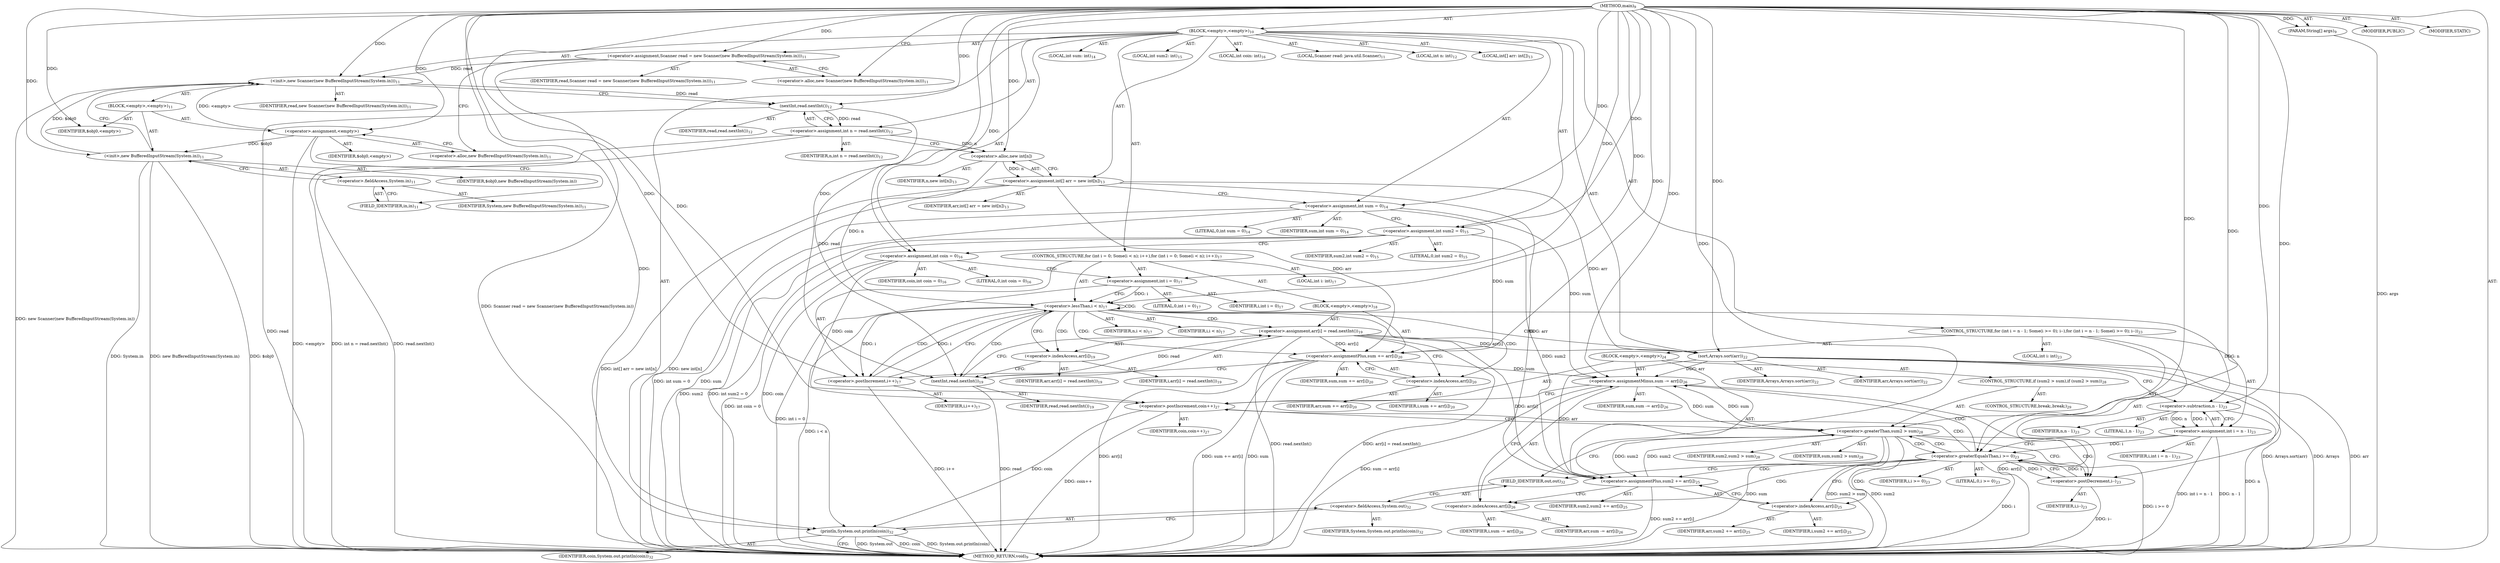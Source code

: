 digraph "main" {  
"19" [label = <(METHOD,main)<SUB>9</SUB>> ]
"20" [label = <(PARAM,String[] args)<SUB>9</SUB>> ]
"21" [label = <(BLOCK,&lt;empty&gt;,&lt;empty&gt;)<SUB>10</SUB>> ]
"4" [label = <(LOCAL,Scanner read: java.util.Scanner)<SUB>11</SUB>> ]
"22" [label = <(&lt;operator&gt;.assignment,Scanner read = new Scanner(new BufferedInputStream(System.in)))<SUB>11</SUB>> ]
"23" [label = <(IDENTIFIER,read,Scanner read = new Scanner(new BufferedInputStream(System.in)))<SUB>11</SUB>> ]
"24" [label = <(&lt;operator&gt;.alloc,new Scanner(new BufferedInputStream(System.in)))<SUB>11</SUB>> ]
"25" [label = <(&lt;init&gt;,new Scanner(new BufferedInputStream(System.in)))<SUB>11</SUB>> ]
"3" [label = <(IDENTIFIER,read,new Scanner(new BufferedInputStream(System.in)))<SUB>11</SUB>> ]
"26" [label = <(BLOCK,&lt;empty&gt;,&lt;empty&gt;)<SUB>11</SUB>> ]
"27" [label = <(&lt;operator&gt;.assignment,&lt;empty&gt;)> ]
"28" [label = <(IDENTIFIER,$obj0,&lt;empty&gt;)> ]
"29" [label = <(&lt;operator&gt;.alloc,new BufferedInputStream(System.in))<SUB>11</SUB>> ]
"30" [label = <(&lt;init&gt;,new BufferedInputStream(System.in))<SUB>11</SUB>> ]
"31" [label = <(IDENTIFIER,$obj0,new BufferedInputStream(System.in))> ]
"32" [label = <(&lt;operator&gt;.fieldAccess,System.in)<SUB>11</SUB>> ]
"33" [label = <(IDENTIFIER,System,new BufferedInputStream(System.in))<SUB>11</SUB>> ]
"34" [label = <(FIELD_IDENTIFIER,in,in)<SUB>11</SUB>> ]
"35" [label = <(IDENTIFIER,$obj0,&lt;empty&gt;)> ]
"36" [label = <(LOCAL,int n: int)<SUB>12</SUB>> ]
"37" [label = <(&lt;operator&gt;.assignment,int n = read.nextInt())<SUB>12</SUB>> ]
"38" [label = <(IDENTIFIER,n,int n = read.nextInt())<SUB>12</SUB>> ]
"39" [label = <(nextInt,read.nextInt())<SUB>12</SUB>> ]
"40" [label = <(IDENTIFIER,read,read.nextInt())<SUB>12</SUB>> ]
"41" [label = <(LOCAL,int[] arr: int[])<SUB>13</SUB>> ]
"42" [label = <(&lt;operator&gt;.assignment,int[] arr = new int[n])<SUB>13</SUB>> ]
"43" [label = <(IDENTIFIER,arr,int[] arr = new int[n])<SUB>13</SUB>> ]
"44" [label = <(&lt;operator&gt;.alloc,new int[n])> ]
"45" [label = <(IDENTIFIER,n,new int[n])<SUB>13</SUB>> ]
"46" [label = <(LOCAL,int sum: int)<SUB>14</SUB>> ]
"47" [label = <(&lt;operator&gt;.assignment,int sum = 0)<SUB>14</SUB>> ]
"48" [label = <(IDENTIFIER,sum,int sum = 0)<SUB>14</SUB>> ]
"49" [label = <(LITERAL,0,int sum = 0)<SUB>14</SUB>> ]
"50" [label = <(LOCAL,int sum2: int)<SUB>15</SUB>> ]
"51" [label = <(&lt;operator&gt;.assignment,int sum2 = 0)<SUB>15</SUB>> ]
"52" [label = <(IDENTIFIER,sum2,int sum2 = 0)<SUB>15</SUB>> ]
"53" [label = <(LITERAL,0,int sum2 = 0)<SUB>15</SUB>> ]
"54" [label = <(LOCAL,int coin: int)<SUB>16</SUB>> ]
"55" [label = <(&lt;operator&gt;.assignment,int coin = 0)<SUB>16</SUB>> ]
"56" [label = <(IDENTIFIER,coin,int coin = 0)<SUB>16</SUB>> ]
"57" [label = <(LITERAL,0,int coin = 0)<SUB>16</SUB>> ]
"58" [label = <(CONTROL_STRUCTURE,for (int i = 0; Some(i &lt; n); i++),for (int i = 0; Some(i &lt; n); i++))<SUB>17</SUB>> ]
"59" [label = <(LOCAL,int i: int)<SUB>17</SUB>> ]
"60" [label = <(&lt;operator&gt;.assignment,int i = 0)<SUB>17</SUB>> ]
"61" [label = <(IDENTIFIER,i,int i = 0)<SUB>17</SUB>> ]
"62" [label = <(LITERAL,0,int i = 0)<SUB>17</SUB>> ]
"63" [label = <(&lt;operator&gt;.lessThan,i &lt; n)<SUB>17</SUB>> ]
"64" [label = <(IDENTIFIER,i,i &lt; n)<SUB>17</SUB>> ]
"65" [label = <(IDENTIFIER,n,i &lt; n)<SUB>17</SUB>> ]
"66" [label = <(&lt;operator&gt;.postIncrement,i++)<SUB>17</SUB>> ]
"67" [label = <(IDENTIFIER,i,i++)<SUB>17</SUB>> ]
"68" [label = <(BLOCK,&lt;empty&gt;,&lt;empty&gt;)<SUB>18</SUB>> ]
"69" [label = <(&lt;operator&gt;.assignment,arr[i] = read.nextInt())<SUB>19</SUB>> ]
"70" [label = <(&lt;operator&gt;.indexAccess,arr[i])<SUB>19</SUB>> ]
"71" [label = <(IDENTIFIER,arr,arr[i] = read.nextInt())<SUB>19</SUB>> ]
"72" [label = <(IDENTIFIER,i,arr[i] = read.nextInt())<SUB>19</SUB>> ]
"73" [label = <(nextInt,read.nextInt())<SUB>19</SUB>> ]
"74" [label = <(IDENTIFIER,read,read.nextInt())<SUB>19</SUB>> ]
"75" [label = <(&lt;operator&gt;.assignmentPlus,sum += arr[i])<SUB>20</SUB>> ]
"76" [label = <(IDENTIFIER,sum,sum += arr[i])<SUB>20</SUB>> ]
"77" [label = <(&lt;operator&gt;.indexAccess,arr[i])<SUB>20</SUB>> ]
"78" [label = <(IDENTIFIER,arr,sum += arr[i])<SUB>20</SUB>> ]
"79" [label = <(IDENTIFIER,i,sum += arr[i])<SUB>20</SUB>> ]
"80" [label = <(sort,Arrays.sort(arr))<SUB>22</SUB>> ]
"81" [label = <(IDENTIFIER,Arrays,Arrays.sort(arr))<SUB>22</SUB>> ]
"82" [label = <(IDENTIFIER,arr,Arrays.sort(arr))<SUB>22</SUB>> ]
"83" [label = <(CONTROL_STRUCTURE,for (int i = n - 1; Some(i &gt;= 0); i--),for (int i = n - 1; Some(i &gt;= 0); i--))<SUB>23</SUB>> ]
"84" [label = <(LOCAL,int i: int)<SUB>23</SUB>> ]
"85" [label = <(&lt;operator&gt;.assignment,int i = n - 1)<SUB>23</SUB>> ]
"86" [label = <(IDENTIFIER,i,int i = n - 1)<SUB>23</SUB>> ]
"87" [label = <(&lt;operator&gt;.subtraction,n - 1)<SUB>23</SUB>> ]
"88" [label = <(IDENTIFIER,n,n - 1)<SUB>23</SUB>> ]
"89" [label = <(LITERAL,1,n - 1)<SUB>23</SUB>> ]
"90" [label = <(&lt;operator&gt;.greaterEqualsThan,i &gt;= 0)<SUB>23</SUB>> ]
"91" [label = <(IDENTIFIER,i,i &gt;= 0)<SUB>23</SUB>> ]
"92" [label = <(LITERAL,0,i &gt;= 0)<SUB>23</SUB>> ]
"93" [label = <(&lt;operator&gt;.postDecrement,i--)<SUB>23</SUB>> ]
"94" [label = <(IDENTIFIER,i,i--)<SUB>23</SUB>> ]
"95" [label = <(BLOCK,&lt;empty&gt;,&lt;empty&gt;)<SUB>24</SUB>> ]
"96" [label = <(&lt;operator&gt;.assignmentPlus,sum2 += arr[i])<SUB>25</SUB>> ]
"97" [label = <(IDENTIFIER,sum2,sum2 += arr[i])<SUB>25</SUB>> ]
"98" [label = <(&lt;operator&gt;.indexAccess,arr[i])<SUB>25</SUB>> ]
"99" [label = <(IDENTIFIER,arr,sum2 += arr[i])<SUB>25</SUB>> ]
"100" [label = <(IDENTIFIER,i,sum2 += arr[i])<SUB>25</SUB>> ]
"101" [label = <(&lt;operator&gt;.assignmentMinus,sum -= arr[i])<SUB>26</SUB>> ]
"102" [label = <(IDENTIFIER,sum,sum -= arr[i])<SUB>26</SUB>> ]
"103" [label = <(&lt;operator&gt;.indexAccess,arr[i])<SUB>26</SUB>> ]
"104" [label = <(IDENTIFIER,arr,sum -= arr[i])<SUB>26</SUB>> ]
"105" [label = <(IDENTIFIER,i,sum -= arr[i])<SUB>26</SUB>> ]
"106" [label = <(&lt;operator&gt;.postIncrement,coin++)<SUB>27</SUB>> ]
"107" [label = <(IDENTIFIER,coin,coin++)<SUB>27</SUB>> ]
"108" [label = <(CONTROL_STRUCTURE,if (sum2 &gt; sum),if (sum2 &gt; sum))<SUB>28</SUB>> ]
"109" [label = <(&lt;operator&gt;.greaterThan,sum2 &gt; sum)<SUB>28</SUB>> ]
"110" [label = <(IDENTIFIER,sum2,sum2 &gt; sum)<SUB>28</SUB>> ]
"111" [label = <(IDENTIFIER,sum,sum2 &gt; sum)<SUB>28</SUB>> ]
"112" [label = <(CONTROL_STRUCTURE,break;,break;)<SUB>29</SUB>> ]
"113" [label = <(println,System.out.println(coin))<SUB>32</SUB>> ]
"114" [label = <(&lt;operator&gt;.fieldAccess,System.out)<SUB>32</SUB>> ]
"115" [label = <(IDENTIFIER,System,System.out.println(coin))<SUB>32</SUB>> ]
"116" [label = <(FIELD_IDENTIFIER,out,out)<SUB>32</SUB>> ]
"117" [label = <(IDENTIFIER,coin,System.out.println(coin))<SUB>32</SUB>> ]
"118" [label = <(MODIFIER,PUBLIC)> ]
"119" [label = <(MODIFIER,STATIC)> ]
"120" [label = <(METHOD_RETURN,void)<SUB>9</SUB>> ]
  "19" -> "20"  [ label = "AST: "] 
  "19" -> "21"  [ label = "AST: "] 
  "19" -> "118"  [ label = "AST: "] 
  "19" -> "119"  [ label = "AST: "] 
  "19" -> "120"  [ label = "AST: "] 
  "21" -> "4"  [ label = "AST: "] 
  "21" -> "22"  [ label = "AST: "] 
  "21" -> "25"  [ label = "AST: "] 
  "21" -> "36"  [ label = "AST: "] 
  "21" -> "37"  [ label = "AST: "] 
  "21" -> "41"  [ label = "AST: "] 
  "21" -> "42"  [ label = "AST: "] 
  "21" -> "46"  [ label = "AST: "] 
  "21" -> "47"  [ label = "AST: "] 
  "21" -> "50"  [ label = "AST: "] 
  "21" -> "51"  [ label = "AST: "] 
  "21" -> "54"  [ label = "AST: "] 
  "21" -> "55"  [ label = "AST: "] 
  "21" -> "58"  [ label = "AST: "] 
  "21" -> "80"  [ label = "AST: "] 
  "21" -> "83"  [ label = "AST: "] 
  "21" -> "113"  [ label = "AST: "] 
  "22" -> "23"  [ label = "AST: "] 
  "22" -> "24"  [ label = "AST: "] 
  "25" -> "3"  [ label = "AST: "] 
  "25" -> "26"  [ label = "AST: "] 
  "26" -> "27"  [ label = "AST: "] 
  "26" -> "30"  [ label = "AST: "] 
  "26" -> "35"  [ label = "AST: "] 
  "27" -> "28"  [ label = "AST: "] 
  "27" -> "29"  [ label = "AST: "] 
  "30" -> "31"  [ label = "AST: "] 
  "30" -> "32"  [ label = "AST: "] 
  "32" -> "33"  [ label = "AST: "] 
  "32" -> "34"  [ label = "AST: "] 
  "37" -> "38"  [ label = "AST: "] 
  "37" -> "39"  [ label = "AST: "] 
  "39" -> "40"  [ label = "AST: "] 
  "42" -> "43"  [ label = "AST: "] 
  "42" -> "44"  [ label = "AST: "] 
  "44" -> "45"  [ label = "AST: "] 
  "47" -> "48"  [ label = "AST: "] 
  "47" -> "49"  [ label = "AST: "] 
  "51" -> "52"  [ label = "AST: "] 
  "51" -> "53"  [ label = "AST: "] 
  "55" -> "56"  [ label = "AST: "] 
  "55" -> "57"  [ label = "AST: "] 
  "58" -> "59"  [ label = "AST: "] 
  "58" -> "60"  [ label = "AST: "] 
  "58" -> "63"  [ label = "AST: "] 
  "58" -> "66"  [ label = "AST: "] 
  "58" -> "68"  [ label = "AST: "] 
  "60" -> "61"  [ label = "AST: "] 
  "60" -> "62"  [ label = "AST: "] 
  "63" -> "64"  [ label = "AST: "] 
  "63" -> "65"  [ label = "AST: "] 
  "66" -> "67"  [ label = "AST: "] 
  "68" -> "69"  [ label = "AST: "] 
  "68" -> "75"  [ label = "AST: "] 
  "69" -> "70"  [ label = "AST: "] 
  "69" -> "73"  [ label = "AST: "] 
  "70" -> "71"  [ label = "AST: "] 
  "70" -> "72"  [ label = "AST: "] 
  "73" -> "74"  [ label = "AST: "] 
  "75" -> "76"  [ label = "AST: "] 
  "75" -> "77"  [ label = "AST: "] 
  "77" -> "78"  [ label = "AST: "] 
  "77" -> "79"  [ label = "AST: "] 
  "80" -> "81"  [ label = "AST: "] 
  "80" -> "82"  [ label = "AST: "] 
  "83" -> "84"  [ label = "AST: "] 
  "83" -> "85"  [ label = "AST: "] 
  "83" -> "90"  [ label = "AST: "] 
  "83" -> "93"  [ label = "AST: "] 
  "83" -> "95"  [ label = "AST: "] 
  "85" -> "86"  [ label = "AST: "] 
  "85" -> "87"  [ label = "AST: "] 
  "87" -> "88"  [ label = "AST: "] 
  "87" -> "89"  [ label = "AST: "] 
  "90" -> "91"  [ label = "AST: "] 
  "90" -> "92"  [ label = "AST: "] 
  "93" -> "94"  [ label = "AST: "] 
  "95" -> "96"  [ label = "AST: "] 
  "95" -> "101"  [ label = "AST: "] 
  "95" -> "106"  [ label = "AST: "] 
  "95" -> "108"  [ label = "AST: "] 
  "96" -> "97"  [ label = "AST: "] 
  "96" -> "98"  [ label = "AST: "] 
  "98" -> "99"  [ label = "AST: "] 
  "98" -> "100"  [ label = "AST: "] 
  "101" -> "102"  [ label = "AST: "] 
  "101" -> "103"  [ label = "AST: "] 
  "103" -> "104"  [ label = "AST: "] 
  "103" -> "105"  [ label = "AST: "] 
  "106" -> "107"  [ label = "AST: "] 
  "108" -> "109"  [ label = "AST: "] 
  "108" -> "112"  [ label = "AST: "] 
  "109" -> "110"  [ label = "AST: "] 
  "109" -> "111"  [ label = "AST: "] 
  "113" -> "114"  [ label = "AST: "] 
  "113" -> "117"  [ label = "AST: "] 
  "114" -> "115"  [ label = "AST: "] 
  "114" -> "116"  [ label = "AST: "] 
  "22" -> "29"  [ label = "CFG: "] 
  "25" -> "39"  [ label = "CFG: "] 
  "37" -> "44"  [ label = "CFG: "] 
  "42" -> "47"  [ label = "CFG: "] 
  "47" -> "51"  [ label = "CFG: "] 
  "51" -> "55"  [ label = "CFG: "] 
  "55" -> "60"  [ label = "CFG: "] 
  "80" -> "87"  [ label = "CFG: "] 
  "113" -> "120"  [ label = "CFG: "] 
  "24" -> "22"  [ label = "CFG: "] 
  "39" -> "37"  [ label = "CFG: "] 
  "44" -> "42"  [ label = "CFG: "] 
  "60" -> "63"  [ label = "CFG: "] 
  "63" -> "70"  [ label = "CFG: "] 
  "63" -> "80"  [ label = "CFG: "] 
  "66" -> "63"  [ label = "CFG: "] 
  "85" -> "90"  [ label = "CFG: "] 
  "90" -> "98"  [ label = "CFG: "] 
  "90" -> "116"  [ label = "CFG: "] 
  "93" -> "90"  [ label = "CFG: "] 
  "114" -> "113"  [ label = "CFG: "] 
  "27" -> "34"  [ label = "CFG: "] 
  "30" -> "25"  [ label = "CFG: "] 
  "69" -> "77"  [ label = "CFG: "] 
  "75" -> "66"  [ label = "CFG: "] 
  "87" -> "85"  [ label = "CFG: "] 
  "96" -> "103"  [ label = "CFG: "] 
  "101" -> "106"  [ label = "CFG: "] 
  "106" -> "109"  [ label = "CFG: "] 
  "116" -> "114"  [ label = "CFG: "] 
  "29" -> "27"  [ label = "CFG: "] 
  "32" -> "30"  [ label = "CFG: "] 
  "70" -> "73"  [ label = "CFG: "] 
  "73" -> "69"  [ label = "CFG: "] 
  "77" -> "75"  [ label = "CFG: "] 
  "98" -> "96"  [ label = "CFG: "] 
  "103" -> "101"  [ label = "CFG: "] 
  "109" -> "116"  [ label = "CFG: "] 
  "109" -> "93"  [ label = "CFG: "] 
  "34" -> "32"  [ label = "CFG: "] 
  "19" -> "24"  [ label = "CFG: "] 
  "20" -> "120"  [ label = "DDG: args"] 
  "22" -> "120"  [ label = "DDG: Scanner read = new Scanner(new BufferedInputStream(System.in))"] 
  "27" -> "120"  [ label = "DDG: &lt;empty&gt;"] 
  "30" -> "120"  [ label = "DDG: $obj0"] 
  "30" -> "120"  [ label = "DDG: System.in"] 
  "30" -> "120"  [ label = "DDG: new BufferedInputStream(System.in)"] 
  "25" -> "120"  [ label = "DDG: new Scanner(new BufferedInputStream(System.in))"] 
  "39" -> "120"  [ label = "DDG: read"] 
  "37" -> "120"  [ label = "DDG: read.nextInt()"] 
  "37" -> "120"  [ label = "DDG: int n = read.nextInt()"] 
  "42" -> "120"  [ label = "DDG: new int[n]"] 
  "42" -> "120"  [ label = "DDG: int[] arr = new int[n]"] 
  "47" -> "120"  [ label = "DDG: sum"] 
  "47" -> "120"  [ label = "DDG: int sum = 0"] 
  "51" -> "120"  [ label = "DDG: sum2"] 
  "51" -> "120"  [ label = "DDG: int sum2 = 0"] 
  "55" -> "120"  [ label = "DDG: int coin = 0"] 
  "60" -> "120"  [ label = "DDG: int i = 0"] 
  "63" -> "120"  [ label = "DDG: i &lt; n"] 
  "80" -> "120"  [ label = "DDG: arr"] 
  "80" -> "120"  [ label = "DDG: Arrays.sort(arr)"] 
  "87" -> "120"  [ label = "DDG: n"] 
  "85" -> "120"  [ label = "DDG: n - 1"] 
  "85" -> "120"  [ label = "DDG: int i = n - 1"] 
  "90" -> "120"  [ label = "DDG: i"] 
  "90" -> "120"  [ label = "DDG: i &gt;= 0"] 
  "96" -> "120"  [ label = "DDG: sum2 += arr[i]"] 
  "101" -> "120"  [ label = "DDG: arr[i]"] 
  "101" -> "120"  [ label = "DDG: sum -= arr[i]"] 
  "106" -> "120"  [ label = "DDG: coin++"] 
  "109" -> "120"  [ label = "DDG: sum2"] 
  "109" -> "120"  [ label = "DDG: sum"] 
  "109" -> "120"  [ label = "DDG: sum2 &gt; sum"] 
  "93" -> "120"  [ label = "DDG: i--"] 
  "113" -> "120"  [ label = "DDG: System.out"] 
  "113" -> "120"  [ label = "DDG: coin"] 
  "113" -> "120"  [ label = "DDG: System.out.println(coin)"] 
  "73" -> "120"  [ label = "DDG: read"] 
  "69" -> "120"  [ label = "DDG: read.nextInt()"] 
  "69" -> "120"  [ label = "DDG: arr[i] = read.nextInt()"] 
  "75" -> "120"  [ label = "DDG: sum"] 
  "75" -> "120"  [ label = "DDG: arr[i]"] 
  "75" -> "120"  [ label = "DDG: sum += arr[i]"] 
  "66" -> "120"  [ label = "DDG: i++"] 
  "80" -> "120"  [ label = "DDG: Arrays"] 
  "19" -> "20"  [ label = "DDG: "] 
  "19" -> "22"  [ label = "DDG: "] 
  "39" -> "37"  [ label = "DDG: read"] 
  "44" -> "42"  [ label = "DDG: n"] 
  "19" -> "47"  [ label = "DDG: "] 
  "19" -> "51"  [ label = "DDG: "] 
  "19" -> "55"  [ label = "DDG: "] 
  "22" -> "25"  [ label = "DDG: read"] 
  "19" -> "25"  [ label = "DDG: "] 
  "27" -> "25"  [ label = "DDG: &lt;empty&gt;"] 
  "30" -> "25"  [ label = "DDG: $obj0"] 
  "19" -> "60"  [ label = "DDG: "] 
  "19" -> "80"  [ label = "DDG: "] 
  "42" -> "80"  [ label = "DDG: arr"] 
  "69" -> "80"  [ label = "DDG: arr[i]"] 
  "87" -> "85"  [ label = "DDG: n"] 
  "87" -> "85"  [ label = "DDG: 1"] 
  "55" -> "113"  [ label = "DDG: coin"] 
  "106" -> "113"  [ label = "DDG: coin"] 
  "19" -> "113"  [ label = "DDG: "] 
  "19" -> "27"  [ label = "DDG: "] 
  "19" -> "35"  [ label = "DDG: "] 
  "25" -> "39"  [ label = "DDG: read"] 
  "19" -> "39"  [ label = "DDG: "] 
  "37" -> "44"  [ label = "DDG: n"] 
  "19" -> "44"  [ label = "DDG: "] 
  "60" -> "63"  [ label = "DDG: i"] 
  "66" -> "63"  [ label = "DDG: i"] 
  "19" -> "63"  [ label = "DDG: "] 
  "44" -> "63"  [ label = "DDG: n"] 
  "63" -> "66"  [ label = "DDG: i"] 
  "19" -> "66"  [ label = "DDG: "] 
  "73" -> "69"  [ label = "DDG: read"] 
  "42" -> "75"  [ label = "DDG: arr"] 
  "69" -> "75"  [ label = "DDG: arr[i]"] 
  "85" -> "90"  [ label = "DDG: i"] 
  "93" -> "90"  [ label = "DDG: i"] 
  "19" -> "90"  [ label = "DDG: "] 
  "90" -> "93"  [ label = "DDG: i"] 
  "19" -> "93"  [ label = "DDG: "] 
  "80" -> "96"  [ label = "DDG: arr"] 
  "42" -> "96"  [ label = "DDG: arr"] 
  "69" -> "96"  [ label = "DDG: arr[i]"] 
  "80" -> "101"  [ label = "DDG: arr"] 
  "27" -> "30"  [ label = "DDG: $obj0"] 
  "19" -> "30"  [ label = "DDG: "] 
  "47" -> "75"  [ label = "DDG: sum"] 
  "19" -> "75"  [ label = "DDG: "] 
  "63" -> "87"  [ label = "DDG: n"] 
  "19" -> "87"  [ label = "DDG: "] 
  "51" -> "96"  [ label = "DDG: sum2"] 
  "109" -> "96"  [ label = "DDG: sum2"] 
  "19" -> "96"  [ label = "DDG: "] 
  "47" -> "101"  [ label = "DDG: sum"] 
  "109" -> "101"  [ label = "DDG: sum"] 
  "75" -> "101"  [ label = "DDG: sum"] 
  "19" -> "101"  [ label = "DDG: "] 
  "55" -> "106"  [ label = "DDG: coin"] 
  "19" -> "106"  [ label = "DDG: "] 
  "39" -> "73"  [ label = "DDG: read"] 
  "19" -> "73"  [ label = "DDG: "] 
  "96" -> "109"  [ label = "DDG: sum2"] 
  "19" -> "109"  [ label = "DDG: "] 
  "101" -> "109"  [ label = "DDG: sum"] 
  "63" -> "73"  [ label = "CDG: "] 
  "63" -> "77"  [ label = "CDG: "] 
  "63" -> "66"  [ label = "CDG: "] 
  "63" -> "75"  [ label = "CDG: "] 
  "63" -> "69"  [ label = "CDG: "] 
  "63" -> "70"  [ label = "CDG: "] 
  "63" -> "63"  [ label = "CDG: "] 
  "90" -> "96"  [ label = "CDG: "] 
  "90" -> "98"  [ label = "CDG: "] 
  "90" -> "103"  [ label = "CDG: "] 
  "90" -> "106"  [ label = "CDG: "] 
  "90" -> "101"  [ label = "CDG: "] 
  "90" -> "109"  [ label = "CDG: "] 
  "109" -> "93"  [ label = "CDG: "] 
  "109" -> "90"  [ label = "CDG: "] 
}
